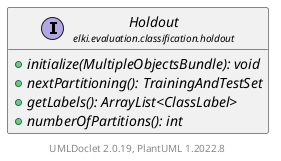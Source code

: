 @startuml
    remove .*\.(Instance|Par|Parameterizer|Factory)$
    set namespaceSeparator none
    hide empty fields
    hide empty methods

    interface "<size:14>Holdout\n<size:10>elki.evaluation.classification.holdout" as elki.evaluation.classification.holdout.Holdout [[Holdout.html]] {
        {abstract} +initialize(MultipleObjectsBundle): void
        {abstract} +nextPartitioning(): TrainingAndTestSet
        {abstract} +getLabels(): ArrayList<ClassLabel>
        {abstract} +numberOfPartitions(): int
    }

    center footer UMLDoclet 2.0.19, PlantUML 1.2022.8
@enduml

